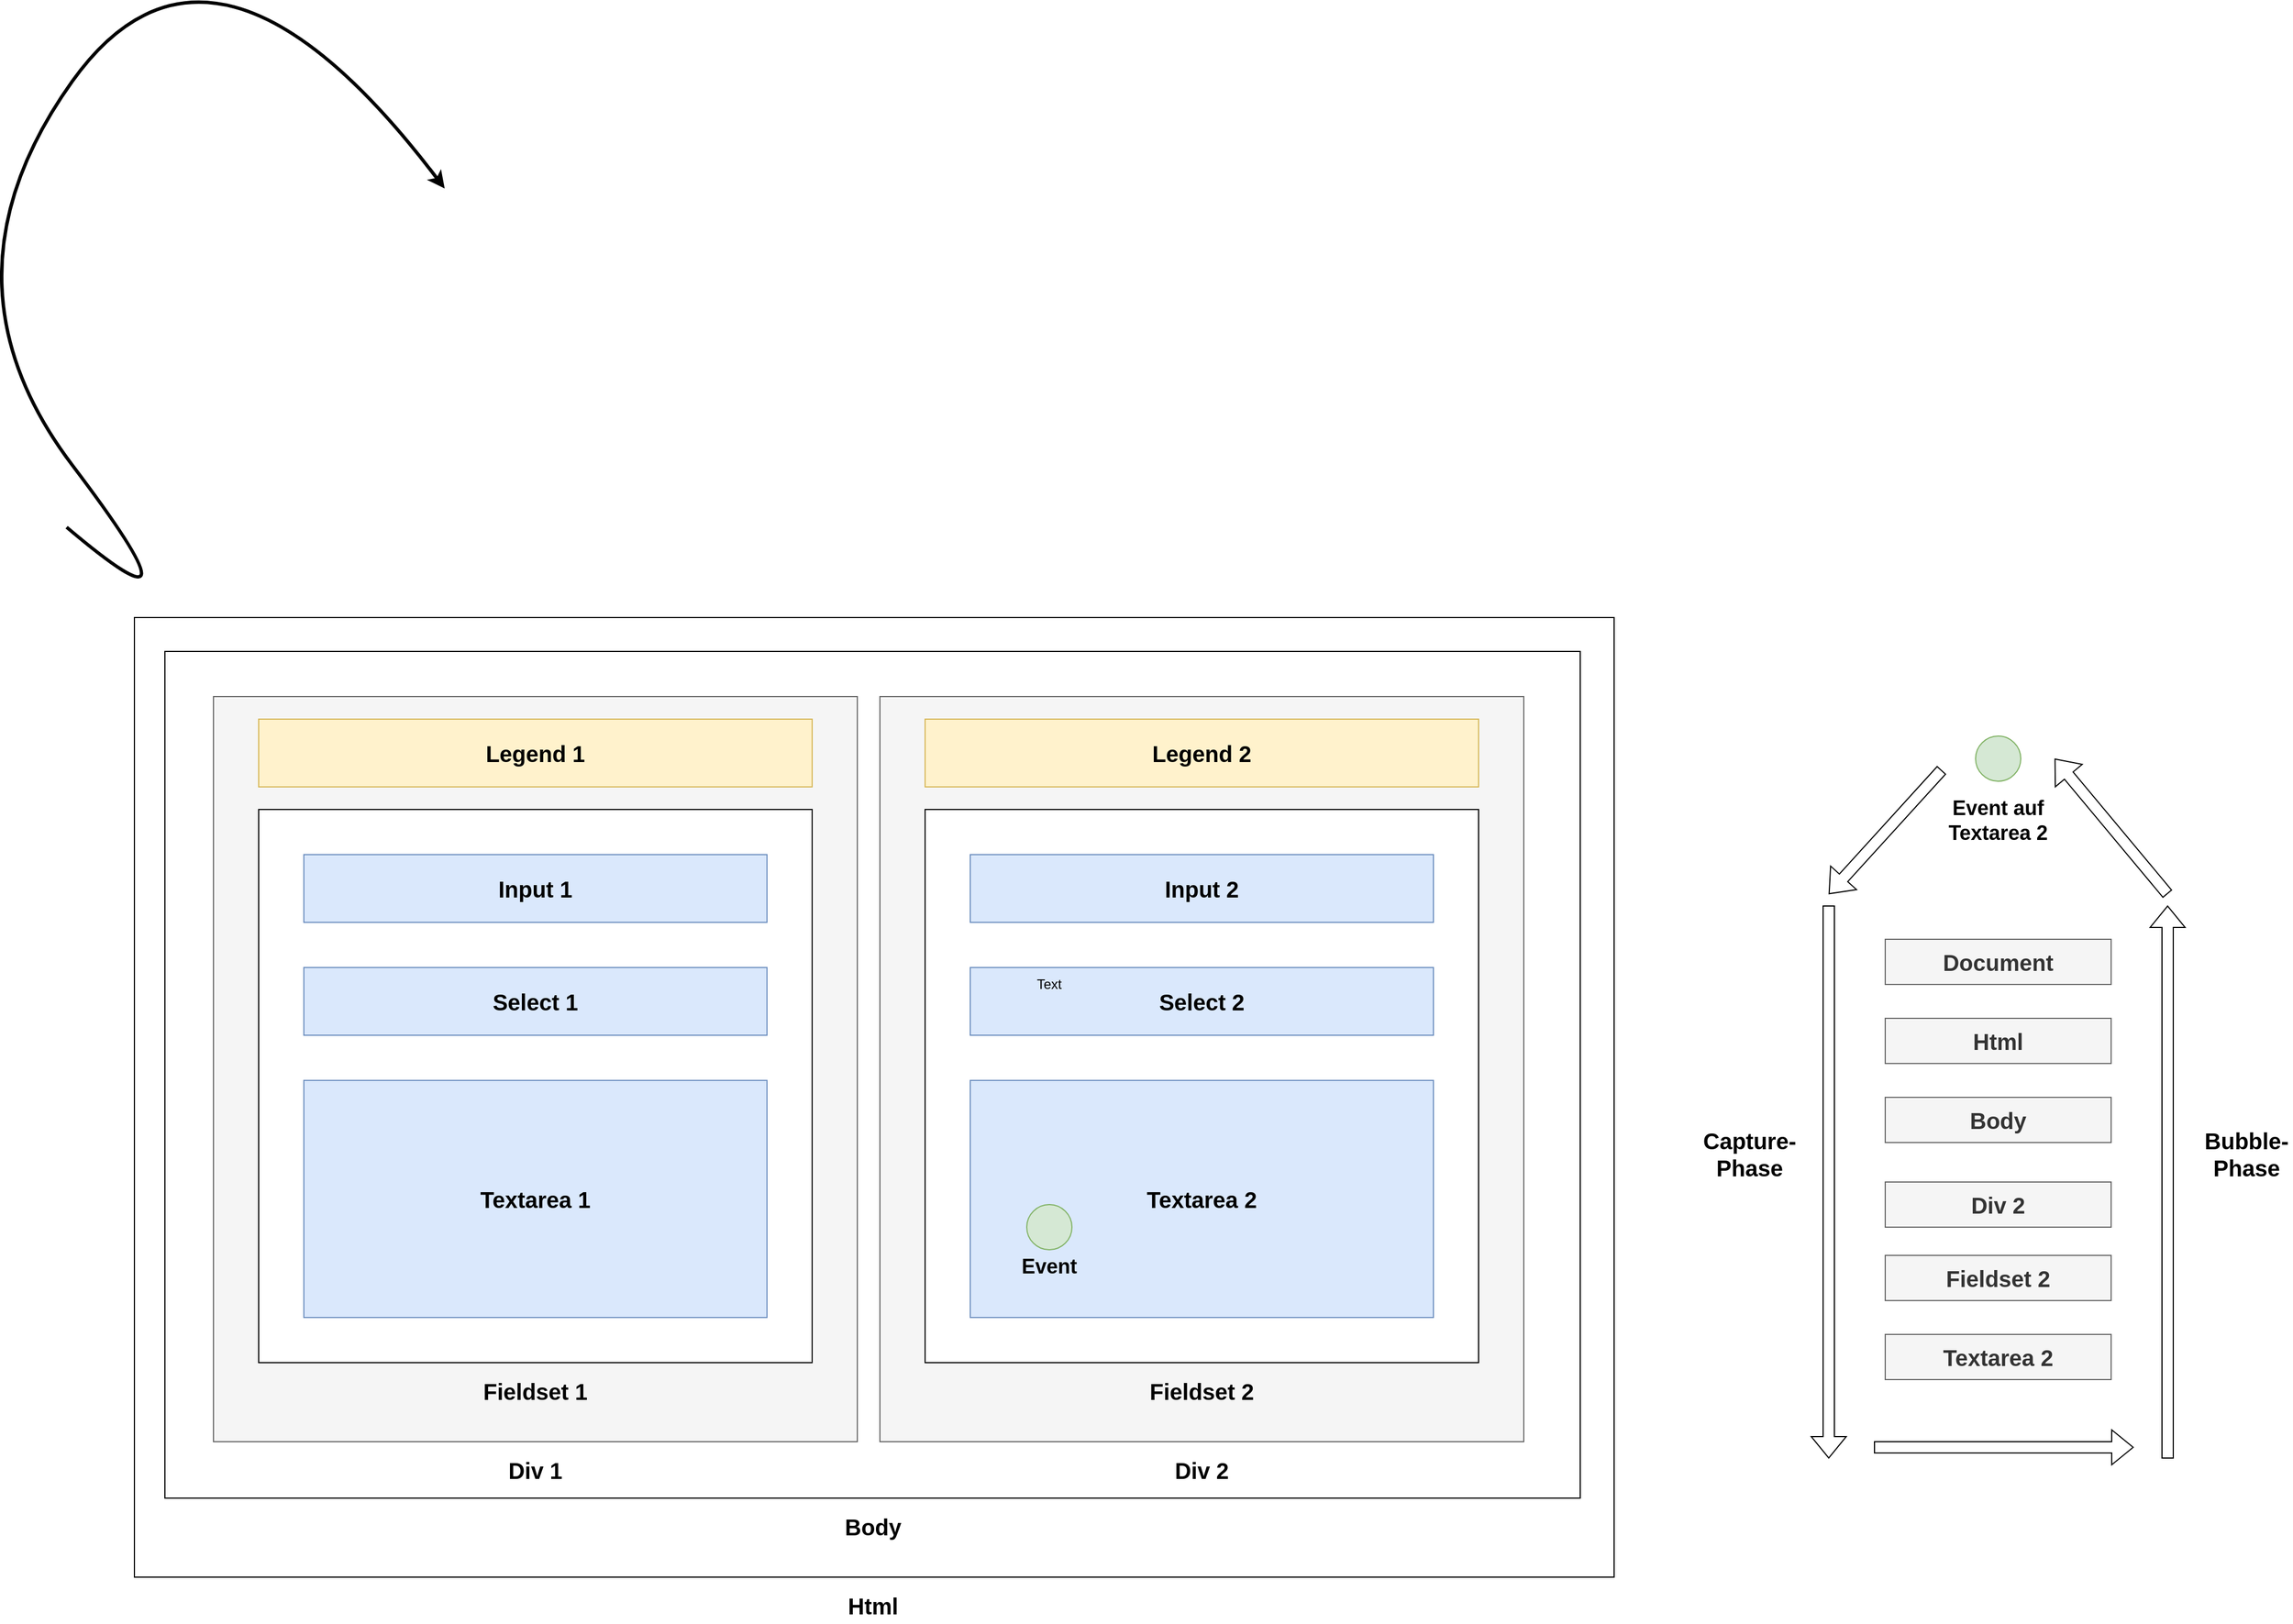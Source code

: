 <mxfile version="26.1.1">
  <diagram name="ページ1" id="9WcdxIMzU3aVVUnfwOJT">
    <mxGraphModel dx="2835" dy="1148" grid="1" gridSize="10" guides="1" tooltips="1" connect="1" arrows="1" fold="1" page="1" pageScale="1" pageWidth="827" pageHeight="1169" math="0" shadow="0">
      <root>
        <mxCell id="0" />
        <mxCell id="1" parent="0" />
        <mxCell id="-_M67X9N_oRKx6w7yKRt-32" value="" style="rounded=0;whiteSpace=wrap;html=1;" vertex="1" parent="1">
          <mxGeometry x="-440" y="720" width="1310" height="850" as="geometry" />
        </mxCell>
        <mxCell id="MJ6Qp3huJifzhzm-b9Pc-16" value="" style="curved=1;endArrow=classic;html=1;rounded=0;strokeWidth=3;" parent="1" source="MJ6Qp3huJifzhzm-b9Pc-15" edge="1">
          <mxGeometry width="50" height="50" relative="1" as="geometry">
            <mxPoint x="-500" y="640" as="sourcePoint" />
            <mxPoint x="-165.323" y="340" as="targetPoint" />
            <Array as="points">
              <mxPoint x="-370" y="750" />
              <mxPoint x="-620" y="420" />
              <mxPoint x="-370" y="70" />
            </Array>
          </mxGeometry>
        </mxCell>
        <mxCell id="-_M67X9N_oRKx6w7yKRt-2" value="" style="rounded=0;whiteSpace=wrap;html=1;" vertex="1" parent="1">
          <mxGeometry x="-413" y="750" width="1253" height="750" as="geometry" />
        </mxCell>
        <mxCell id="-_M67X9N_oRKx6w7yKRt-3" value="" style="rounded=0;whiteSpace=wrap;html=1;fillColor=#f5f5f5;fontColor=#333333;strokeColor=#666666;" vertex="1" parent="1">
          <mxGeometry x="-370" y="790" width="570" height="660" as="geometry" />
        </mxCell>
        <mxCell id="-_M67X9N_oRKx6w7yKRt-4" value="" style="rounded=0;whiteSpace=wrap;html=1;fillColor=#f5f5f5;fontColor=#333333;strokeColor=#666666;" vertex="1" parent="1">
          <mxGeometry x="220" y="790" width="570" height="660" as="geometry" />
        </mxCell>
        <mxCell id="-_M67X9N_oRKx6w7yKRt-5" value="&lt;b&gt;&lt;font style=&quot;font-size: 20px;&quot;&gt;Div 1&lt;/font&gt;&lt;/b&gt;" style="text;html=1;align=center;verticalAlign=middle;whiteSpace=wrap;rounded=0;" vertex="1" parent="1">
          <mxGeometry x="-115" y="1460" width="60" height="30" as="geometry" />
        </mxCell>
        <mxCell id="-_M67X9N_oRKx6w7yKRt-6" value="&lt;b&gt;&lt;font style=&quot;font-size: 20px;&quot;&gt;Div 2&lt;/font&gt;&lt;/b&gt;" style="text;html=1;align=center;verticalAlign=middle;whiteSpace=wrap;rounded=0;" vertex="1" parent="1">
          <mxGeometry x="475" y="1460" width="60" height="30" as="geometry" />
        </mxCell>
        <mxCell id="-_M67X9N_oRKx6w7yKRt-7" value="" style="rounded=0;whiteSpace=wrap;html=1;" vertex="1" parent="1">
          <mxGeometry x="-330" y="890" width="490" height="490" as="geometry" />
        </mxCell>
        <mxCell id="-_M67X9N_oRKx6w7yKRt-8" value="&lt;b&gt;&lt;font style=&quot;font-size: 20px;&quot;&gt;Legend 1&lt;/font&gt;&lt;/b&gt;" style="rounded=0;whiteSpace=wrap;html=1;fillColor=#fff2cc;strokeColor=#d6b656;" vertex="1" parent="1">
          <mxGeometry x="-330" y="810" width="490" height="60" as="geometry" />
        </mxCell>
        <mxCell id="-_M67X9N_oRKx6w7yKRt-9" value="&lt;b&gt;&lt;font style=&quot;font-size: 20px;&quot;&gt;Input 1&lt;/font&gt;&lt;/b&gt;" style="rounded=0;whiteSpace=wrap;html=1;fillColor=#dae8fc;strokeColor=#6c8ebf;" vertex="1" parent="1">
          <mxGeometry x="-290" y="930" width="410" height="60" as="geometry" />
        </mxCell>
        <mxCell id="-_M67X9N_oRKx6w7yKRt-10" value="&lt;b&gt;&lt;font style=&quot;font-size: 20px;&quot;&gt;Select 1&lt;/font&gt;&lt;/b&gt;" style="rounded=0;whiteSpace=wrap;html=1;fillColor=#dae8fc;strokeColor=#6c8ebf;" vertex="1" parent="1">
          <mxGeometry x="-290" y="1030" width="410" height="60" as="geometry" />
        </mxCell>
        <mxCell id="-_M67X9N_oRKx6w7yKRt-11" value="&lt;b&gt;&lt;font style=&quot;font-size: 20px;&quot;&gt;Textarea 1&lt;/font&gt;&lt;/b&gt;" style="rounded=0;whiteSpace=wrap;html=1;fillColor=#dae8fc;strokeColor=#6c8ebf;" vertex="1" parent="1">
          <mxGeometry x="-290" y="1130" width="410" height="210" as="geometry" />
        </mxCell>
        <mxCell id="-_M67X9N_oRKx6w7yKRt-13" value="&lt;b&gt;&lt;font style=&quot;font-size: 20px;&quot;&gt;Body&lt;/font&gt;&lt;/b&gt;" style="text;html=1;align=center;verticalAlign=middle;whiteSpace=wrap;rounded=0;" vertex="1" parent="1">
          <mxGeometry x="183.5" y="1510" width="60" height="30" as="geometry" />
        </mxCell>
        <mxCell id="-_M67X9N_oRKx6w7yKRt-14" value="" style="rounded=0;whiteSpace=wrap;html=1;" vertex="1" parent="1">
          <mxGeometry x="260" y="890" width="490" height="490" as="geometry" />
        </mxCell>
        <mxCell id="-_M67X9N_oRKx6w7yKRt-15" value="&lt;b&gt;&lt;font style=&quot;font-size: 20px;&quot;&gt;Legend 2&lt;/font&gt;&lt;/b&gt;" style="rounded=0;whiteSpace=wrap;html=1;fillColor=#fff2cc;strokeColor=#d6b656;" vertex="1" parent="1">
          <mxGeometry x="260" y="810" width="490" height="60" as="geometry" />
        </mxCell>
        <mxCell id="-_M67X9N_oRKx6w7yKRt-16" value="&lt;b&gt;&lt;font style=&quot;font-size: 20px;&quot;&gt;Input 2&lt;/font&gt;&lt;/b&gt;" style="rounded=0;whiteSpace=wrap;html=1;fillColor=#dae8fc;strokeColor=#6c8ebf;" vertex="1" parent="1">
          <mxGeometry x="300" y="930" width="410" height="60" as="geometry" />
        </mxCell>
        <mxCell id="-_M67X9N_oRKx6w7yKRt-17" value="&lt;b&gt;&lt;font style=&quot;font-size: 20px;&quot;&gt;Select 2&lt;/font&gt;&lt;/b&gt;" style="rounded=0;whiteSpace=wrap;html=1;fillColor=#dae8fc;strokeColor=#6c8ebf;" vertex="1" parent="1">
          <mxGeometry x="300" y="1030" width="410" height="60" as="geometry" />
        </mxCell>
        <mxCell id="-_M67X9N_oRKx6w7yKRt-18" value="&lt;b&gt;&lt;font style=&quot;font-size: 20px;&quot;&gt;Textarea 2&lt;/font&gt;&lt;/b&gt;" style="rounded=0;whiteSpace=wrap;html=1;fillColor=#dae8fc;strokeColor=#6c8ebf;" vertex="1" parent="1">
          <mxGeometry x="300" y="1130" width="410" height="210" as="geometry" />
        </mxCell>
        <mxCell id="-_M67X9N_oRKx6w7yKRt-21" value="" style="group" vertex="1" connectable="0" parent="1">
          <mxGeometry x="340" y="1240" width="60" height="80" as="geometry" />
        </mxCell>
        <mxCell id="-_M67X9N_oRKx6w7yKRt-19" value="" style="ellipse;whiteSpace=wrap;html=1;aspect=fixed;fillColor=#d5e8d4;strokeColor=#82b366;" vertex="1" parent="-_M67X9N_oRKx6w7yKRt-21">
          <mxGeometry x="10" width="40" height="40" as="geometry" />
        </mxCell>
        <mxCell id="-_M67X9N_oRKx6w7yKRt-20" value="&lt;font style=&quot;font-size: 18px;&quot;&gt;&lt;b&gt;Event&lt;/b&gt;&lt;/font&gt;" style="text;html=1;align=center;verticalAlign=middle;whiteSpace=wrap;rounded=0;" vertex="1" parent="-_M67X9N_oRKx6w7yKRt-21">
          <mxGeometry y="40" width="60" height="30" as="geometry" />
        </mxCell>
        <mxCell id="-_M67X9N_oRKx6w7yKRt-22" value="Text" style="text;html=1;align=center;verticalAlign=middle;whiteSpace=wrap;rounded=0;" vertex="1" parent="1">
          <mxGeometry x="340" y="1030" width="60" height="30" as="geometry" />
        </mxCell>
        <mxCell id="-_M67X9N_oRKx6w7yKRt-23" value="&lt;b&gt;&lt;font style=&quot;font-size: 20px;&quot;&gt;Fieldset 1&lt;/font&gt;&lt;/b&gt;" style="text;html=1;align=center;verticalAlign=middle;whiteSpace=wrap;rounded=0;" vertex="1" parent="1">
          <mxGeometry x="-140" y="1390" width="110" height="30" as="geometry" />
        </mxCell>
        <mxCell id="-_M67X9N_oRKx6w7yKRt-24" value="&lt;b&gt;&lt;font style=&quot;font-size: 20px;&quot;&gt;Fieldset 2&lt;/font&gt;&lt;/b&gt;" style="text;html=1;align=center;verticalAlign=middle;whiteSpace=wrap;rounded=0;" vertex="1" parent="1">
          <mxGeometry x="450" y="1390" width="110" height="30" as="geometry" />
        </mxCell>
        <mxCell id="-_M67X9N_oRKx6w7yKRt-29" value="&lt;b&gt;&lt;font style=&quot;font-size: 20px;&quot;&gt;Body&lt;/font&gt;&lt;/b&gt;" style="rounded=0;whiteSpace=wrap;html=1;fillColor=#f5f5f5;fontColor=#333333;strokeColor=#666666;" vertex="1" parent="1">
          <mxGeometry x="1110" y="1145" width="200" height="40" as="geometry" />
        </mxCell>
        <mxCell id="-_M67X9N_oRKx6w7yKRt-30" value="&lt;b&gt;&lt;font style=&quot;font-size: 20px;&quot;&gt;Textarea 2&lt;/font&gt;&lt;/b&gt;" style="rounded=0;whiteSpace=wrap;html=1;fillColor=#f5f5f5;fontColor=#333333;strokeColor=#666666;" vertex="1" parent="1">
          <mxGeometry x="1110" y="1355" width="200" height="40" as="geometry" />
        </mxCell>
        <mxCell id="-_M67X9N_oRKx6w7yKRt-31" value="&lt;b&gt;&lt;font style=&quot;font-size: 20px;&quot;&gt;Html&lt;/font&gt;&lt;/b&gt;" style="rounded=0;whiteSpace=wrap;html=1;fillColor=#f5f5f5;fontColor=#333333;strokeColor=#666666;" vertex="1" parent="1">
          <mxGeometry x="1110" y="1075" width="200" height="40" as="geometry" />
        </mxCell>
        <mxCell id="-_M67X9N_oRKx6w7yKRt-33" value="&lt;b&gt;&lt;font style=&quot;font-size: 20px;&quot;&gt;Html&lt;/font&gt;&lt;/b&gt;" style="text;html=1;align=center;verticalAlign=middle;whiteSpace=wrap;rounded=0;" vertex="1" parent="1">
          <mxGeometry x="183.5" y="1580" width="60" height="30" as="geometry" />
        </mxCell>
        <mxCell id="-_M67X9N_oRKx6w7yKRt-34" value="&lt;b&gt;&lt;font style=&quot;font-size: 20px;&quot;&gt;Document&lt;/font&gt;&lt;/b&gt;" style="rounded=0;whiteSpace=wrap;html=1;fillColor=#f5f5f5;fontColor=#333333;strokeColor=#666666;" vertex="1" parent="1">
          <mxGeometry x="1110" y="1005" width="200" height="40" as="geometry" />
        </mxCell>
        <mxCell id="-_M67X9N_oRKx6w7yKRt-35" value="&lt;b&gt;&lt;font style=&quot;font-size: 20px;&quot;&gt;Div 2&lt;/font&gt;&lt;/b&gt;" style="rounded=0;whiteSpace=wrap;html=1;fillColor=#f5f5f5;fontColor=#333333;strokeColor=#666666;" vertex="1" parent="1">
          <mxGeometry x="1110" y="1220" width="200" height="40" as="geometry" />
        </mxCell>
        <mxCell id="-_M67X9N_oRKx6w7yKRt-36" value="&lt;b&gt;&lt;font style=&quot;font-size: 20px;&quot;&gt;Fieldset 2&lt;/font&gt;&lt;/b&gt;" style="rounded=0;whiteSpace=wrap;html=1;fillColor=#f5f5f5;fontColor=#333333;strokeColor=#666666;" vertex="1" parent="1">
          <mxGeometry x="1110" y="1285" width="200" height="40" as="geometry" />
        </mxCell>
        <mxCell id="-_M67X9N_oRKx6w7yKRt-37" value="" style="group" vertex="1" connectable="0" parent="1">
          <mxGeometry x="1155" y="825" width="110" height="100" as="geometry" />
        </mxCell>
        <mxCell id="-_M67X9N_oRKx6w7yKRt-27" value="" style="ellipse;whiteSpace=wrap;html=1;aspect=fixed;fillColor=#d5e8d4;strokeColor=#82b366;" vertex="1" parent="-_M67X9N_oRKx6w7yKRt-37">
          <mxGeometry x="35" width="40" height="40" as="geometry" />
        </mxCell>
        <mxCell id="-_M67X9N_oRKx6w7yKRt-28" value="&lt;font style=&quot;font-size: 18px;&quot;&gt;&lt;b&gt;Event auf Textarea 2&lt;/b&gt;&lt;/font&gt;" style="text;html=1;align=center;verticalAlign=middle;whiteSpace=wrap;rounded=0;" vertex="1" parent="-_M67X9N_oRKx6w7yKRt-37">
          <mxGeometry y="50" width="110" height="50" as="geometry" />
        </mxCell>
        <mxCell id="-_M67X9N_oRKx6w7yKRt-39" value="" style="shape=flexArrow;endArrow=classic;html=1;rounded=0;" edge="1" parent="1">
          <mxGeometry width="50" height="50" relative="1" as="geometry">
            <mxPoint x="1160" y="855" as="sourcePoint" />
            <mxPoint x="1060" y="965" as="targetPoint" />
          </mxGeometry>
        </mxCell>
        <mxCell id="-_M67X9N_oRKx6w7yKRt-40" value="" style="shape=flexArrow;endArrow=classic;html=1;rounded=0;" edge="1" parent="1">
          <mxGeometry width="50" height="50" relative="1" as="geometry">
            <mxPoint x="1060" y="975" as="sourcePoint" />
            <mxPoint x="1060" y="1465" as="targetPoint" />
          </mxGeometry>
        </mxCell>
        <mxCell id="-_M67X9N_oRKx6w7yKRt-41" value="" style="shape=flexArrow;endArrow=none;html=1;rounded=0;startArrow=block;startFill=0;" edge="1" parent="1">
          <mxGeometry width="50" height="50" relative="1" as="geometry">
            <mxPoint x="1360" y="975" as="sourcePoint" />
            <mxPoint x="1360" y="1465" as="targetPoint" />
          </mxGeometry>
        </mxCell>
        <mxCell id="-_M67X9N_oRKx6w7yKRt-42" value="" style="shape=flexArrow;endArrow=classic;html=1;rounded=0;" edge="1" parent="1">
          <mxGeometry width="50" height="50" relative="1" as="geometry">
            <mxPoint x="1100" y="1455" as="sourcePoint" />
            <mxPoint x="1330" y="1455" as="targetPoint" />
          </mxGeometry>
        </mxCell>
        <mxCell id="-_M67X9N_oRKx6w7yKRt-43" value="" style="shape=flexArrow;endArrow=classic;html=1;rounded=0;" edge="1" parent="1">
          <mxGeometry width="50" height="50" relative="1" as="geometry">
            <mxPoint x="1360" y="965" as="sourcePoint" />
            <mxPoint x="1260" y="845" as="targetPoint" />
          </mxGeometry>
        </mxCell>
        <mxCell id="-_M67X9N_oRKx6w7yKRt-44" value="&lt;b&gt;&lt;font style=&quot;font-size: 20px;&quot;&gt;Capture-&lt;/font&gt;&lt;/b&gt;&lt;div&gt;&lt;b&gt;&lt;font style=&quot;font-size: 20px;&quot;&gt;Phase&lt;/font&gt;&lt;/b&gt;&lt;/div&gt;" style="text;html=1;align=center;verticalAlign=middle;whiteSpace=wrap;rounded=0;" vertex="1" parent="1">
          <mxGeometry x="950" y="1169" width="80" height="51" as="geometry" />
        </mxCell>
        <mxCell id="-_M67X9N_oRKx6w7yKRt-45" value="&lt;b&gt;&lt;font style=&quot;font-size: 20px;&quot;&gt;Bubble-&lt;/font&gt;&lt;/b&gt;&lt;div&gt;&lt;b&gt;&lt;font style=&quot;font-size: 20px;&quot;&gt;Phase&lt;/font&gt;&lt;/b&gt;&lt;/div&gt;" style="text;html=1;align=center;verticalAlign=middle;whiteSpace=wrap;rounded=0;" vertex="1" parent="1">
          <mxGeometry x="1390" y="1169" width="80" height="51" as="geometry" />
        </mxCell>
      </root>
    </mxGraphModel>
  </diagram>
</mxfile>
